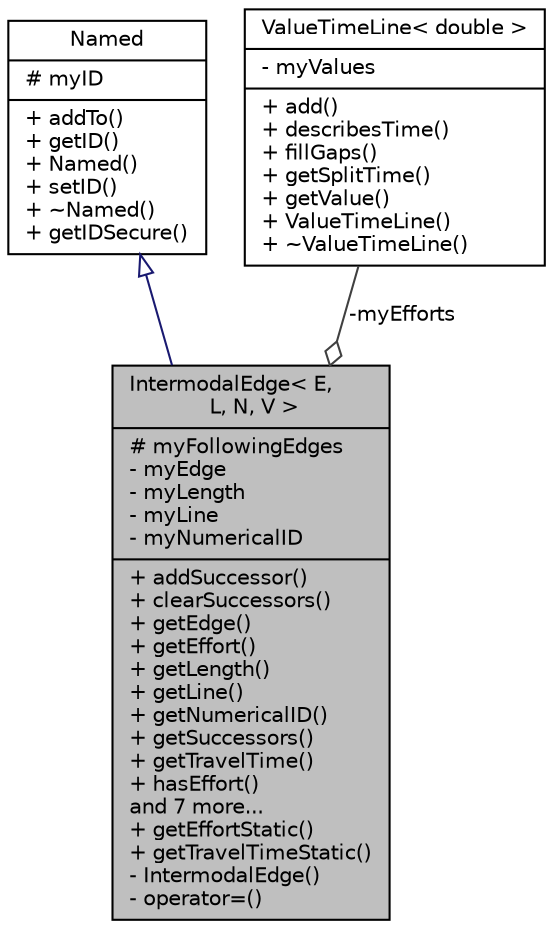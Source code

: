 digraph "IntermodalEdge&lt; E, L, N, V &gt;"
{
  edge [fontname="Helvetica",fontsize="10",labelfontname="Helvetica",labelfontsize="10"];
  node [fontname="Helvetica",fontsize="10",shape=record];
  Node7 [label="{IntermodalEdge\< E,\l L, N, V \>\n|# myFollowingEdges\l- myEdge\l- myLength\l- myLine\l- myNumericalID\l|+ addSuccessor()\l+ clearSuccessors()\l+ getEdge()\l+ getEffort()\l+ getLength()\l+ getLine()\l+ getNumericalID()\l+ getSuccessors()\l+ getTravelTime()\l+ hasEffort()\land 7 more...\l+ getEffortStatic()\l+ getTravelTimeStatic()\l- IntermodalEdge()\l- operator=()\l}",height=0.2,width=0.4,color="black", fillcolor="grey75", style="filled", fontcolor="black"];
  Node8 -> Node7 [dir="back",color="midnightblue",fontsize="10",style="solid",arrowtail="onormal",fontname="Helvetica"];
  Node8 [label="{Named\n|# myID\l|+ addTo()\l+ getID()\l+ Named()\l+ setID()\l+ ~Named()\l+ getIDSecure()\l}",height=0.2,width=0.4,color="black", fillcolor="white", style="filled",URL="$d5/dbf/class_named.html",tooltip="Base class for objects which have an id. "];
  Node9 -> Node7 [color="grey25",fontsize="10",style="solid",label=" -myEfforts" ,arrowhead="odiamond",fontname="Helvetica"];
  Node9 [label="{ValueTimeLine\< double \>\n|- myValues\l|+ add()\l+ describesTime()\l+ fillGaps()\l+ getSplitTime()\l+ getValue()\l+ ValueTimeLine()\l+ ~ValueTimeLine()\l}",height=0.2,width=0.4,color="black", fillcolor="white", style="filled",URL="$d6/d9c/class_value_time_line.html"];
}
